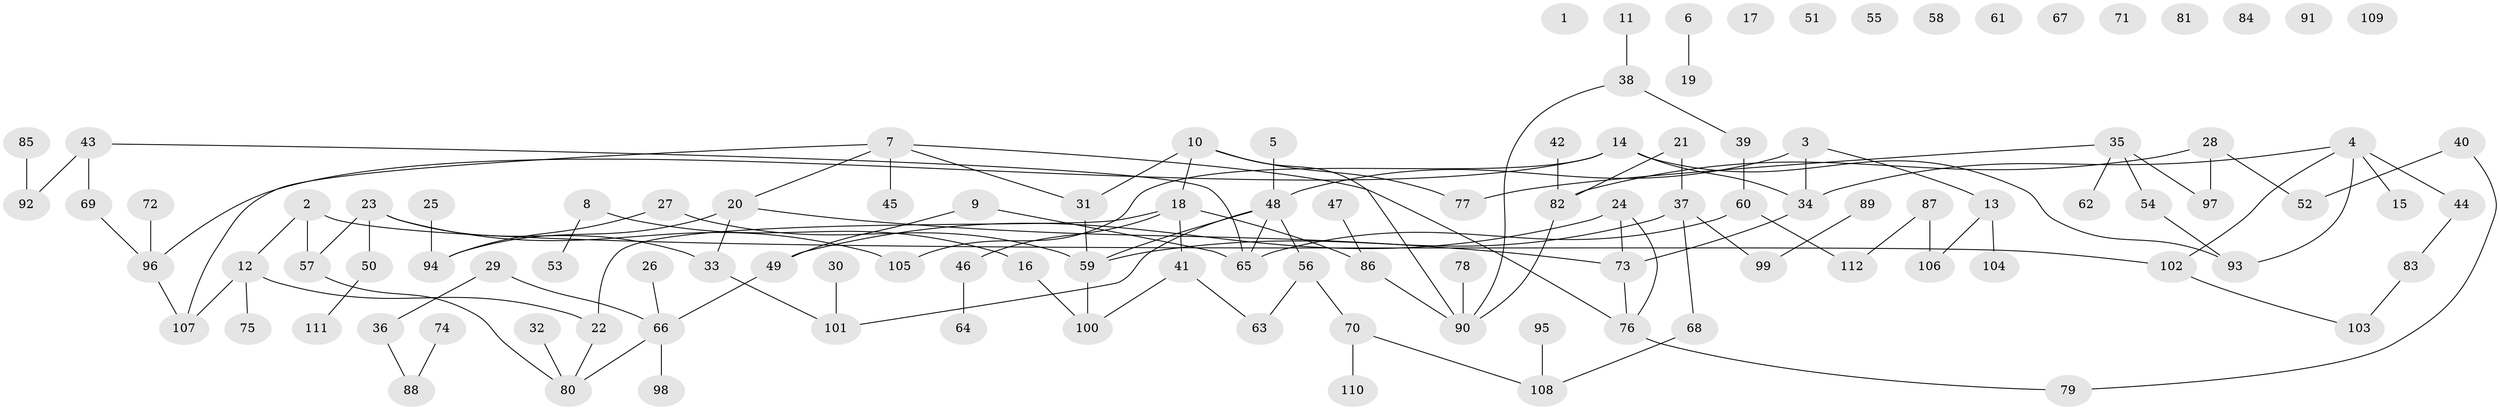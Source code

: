 // coarse degree distribution, {3: 0.27906976744186046, 5: 0.06976744186046512, 6: 0.046511627906976744, 4: 0.06976744186046512, 10: 0.023255813953488372, 2: 0.23255813953488372, 8: 0.023255813953488372, 1: 0.23255813953488372, 7: 0.023255813953488372}
// Generated by graph-tools (version 1.1) at 2025/47/03/04/25 22:47:55]
// undirected, 112 vertices, 124 edges
graph export_dot {
  node [color=gray90,style=filled];
  1;
  2;
  3;
  4;
  5;
  6;
  7;
  8;
  9;
  10;
  11;
  12;
  13;
  14;
  15;
  16;
  17;
  18;
  19;
  20;
  21;
  22;
  23;
  24;
  25;
  26;
  27;
  28;
  29;
  30;
  31;
  32;
  33;
  34;
  35;
  36;
  37;
  38;
  39;
  40;
  41;
  42;
  43;
  44;
  45;
  46;
  47;
  48;
  49;
  50;
  51;
  52;
  53;
  54;
  55;
  56;
  57;
  58;
  59;
  60;
  61;
  62;
  63;
  64;
  65;
  66;
  67;
  68;
  69;
  70;
  71;
  72;
  73;
  74;
  75;
  76;
  77;
  78;
  79;
  80;
  81;
  82;
  83;
  84;
  85;
  86;
  87;
  88;
  89;
  90;
  91;
  92;
  93;
  94;
  95;
  96;
  97;
  98;
  99;
  100;
  101;
  102;
  103;
  104;
  105;
  106;
  107;
  108;
  109;
  110;
  111;
  112;
  2 -- 12;
  2 -- 57;
  2 -- 102;
  3 -- 13;
  3 -- 34;
  3 -- 48;
  4 -- 15;
  4 -- 34;
  4 -- 44;
  4 -- 93;
  4 -- 102;
  5 -- 48;
  6 -- 19;
  7 -- 20;
  7 -- 31;
  7 -- 45;
  7 -- 76;
  7 -- 107;
  8 -- 16;
  8 -- 53;
  9 -- 49;
  9 -- 65;
  10 -- 18;
  10 -- 31;
  10 -- 77;
  10 -- 90;
  11 -- 38;
  12 -- 22;
  12 -- 75;
  12 -- 107;
  13 -- 104;
  13 -- 106;
  14 -- 34;
  14 -- 93;
  14 -- 96;
  14 -- 105;
  16 -- 100;
  18 -- 22;
  18 -- 41;
  18 -- 46;
  18 -- 86;
  20 -- 33;
  20 -- 73;
  20 -- 94;
  21 -- 37;
  21 -- 82;
  22 -- 80;
  23 -- 33;
  23 -- 50;
  23 -- 57;
  23 -- 105;
  24 -- 49;
  24 -- 73;
  24 -- 76;
  25 -- 94;
  26 -- 66;
  27 -- 59;
  27 -- 94;
  28 -- 52;
  28 -- 82;
  28 -- 97;
  29 -- 36;
  29 -- 66;
  30 -- 101;
  31 -- 59;
  32 -- 80;
  33 -- 101;
  34 -- 73;
  35 -- 54;
  35 -- 62;
  35 -- 77;
  35 -- 97;
  36 -- 88;
  37 -- 59;
  37 -- 68;
  37 -- 99;
  38 -- 39;
  38 -- 90;
  39 -- 60;
  40 -- 52;
  40 -- 79;
  41 -- 63;
  41 -- 100;
  42 -- 82;
  43 -- 65;
  43 -- 69;
  43 -- 92;
  44 -- 83;
  46 -- 64;
  47 -- 86;
  48 -- 56;
  48 -- 59;
  48 -- 65;
  48 -- 101;
  49 -- 66;
  50 -- 111;
  54 -- 93;
  56 -- 63;
  56 -- 70;
  57 -- 80;
  59 -- 100;
  60 -- 65;
  60 -- 112;
  66 -- 80;
  66 -- 98;
  68 -- 108;
  69 -- 96;
  70 -- 108;
  70 -- 110;
  72 -- 96;
  73 -- 76;
  74 -- 88;
  76 -- 79;
  78 -- 90;
  82 -- 90;
  83 -- 103;
  85 -- 92;
  86 -- 90;
  87 -- 106;
  87 -- 112;
  89 -- 99;
  95 -- 108;
  96 -- 107;
  102 -- 103;
}
